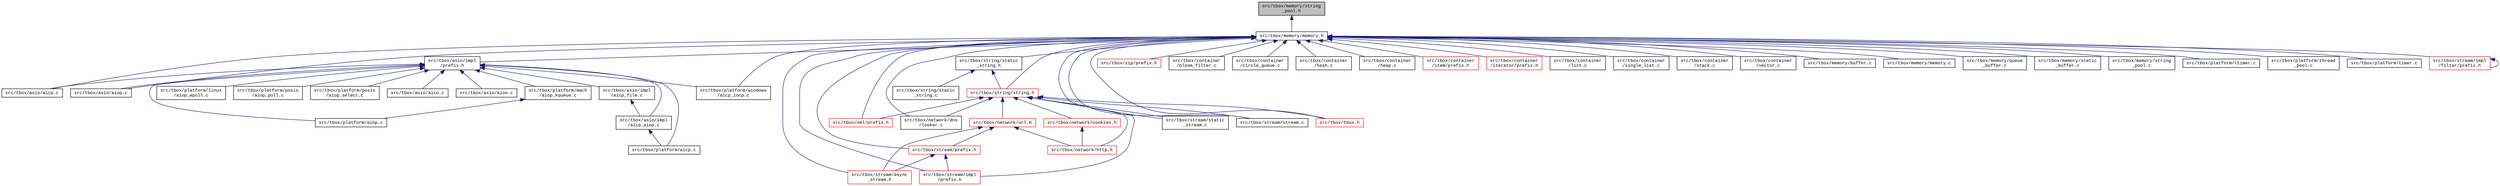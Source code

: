 digraph "src/tbox/memory/string_pool.h"
{
  edge [fontname="CourierNew",fontsize="10",labelfontname="CourierNew",labelfontsize="10"];
  node [fontname="CourierNew",fontsize="10",shape=record];
  Node1 [label="src/tbox/memory/string\l_pool.h",height=0.2,width=0.4,color="black", fillcolor="grey75", style="filled" fontcolor="black"];
  Node1 -> Node2 [dir="back",color="midnightblue",fontsize="10",style="solid"];
  Node2 [label="src/tbox/memory/memory.h",height=0.2,width=0.4,color="black", fillcolor="white", style="filled",URL="$dd/d7b/memory_2memory_8h_source.html"];
  Node2 -> Node3 [dir="back",color="midnightblue",fontsize="10",style="solid"];
  Node3 [label="src/tbox/asio/impl\l/prefix.h",height=0.2,width=0.4,color="black", fillcolor="white", style="filled",URL="$d3/d3c/asio_2impl_2prefix_8h_source.html"];
  Node3 -> Node4 [dir="back",color="midnightblue",fontsize="10",style="solid"];
  Node4 [label="src/tbox/asio/aico.c",height=0.2,width=0.4,color="black", fillcolor="white", style="filled",URL="$d5/d69/aico_8c.html"];
  Node3 -> Node5 [dir="back",color="midnightblue",fontsize="10",style="solid"];
  Node5 [label="src/tbox/asio/aicp.c",height=0.2,width=0.4,color="black", fillcolor="white", style="filled",URL="$d4/ddc/asio_2aicp_8c_source.html"];
  Node3 -> Node6 [dir="back",color="midnightblue",fontsize="10",style="solid"];
  Node6 [label="src/tbox/asio/aioo.c",height=0.2,width=0.4,color="black", fillcolor="white", style="filled",URL="$d4/d1f/asio_2aioo_8c_source.html"];
  Node3 -> Node7 [dir="back",color="midnightblue",fontsize="10",style="solid"];
  Node7 [label="src/tbox/asio/aiop.c",height=0.2,width=0.4,color="black", fillcolor="white", style="filled",URL="$da/d6e/asio_2aiop_8c_source.html"];
  Node3 -> Node8 [dir="back",color="midnightblue",fontsize="10",style="solid"];
  Node8 [label="src/tbox/asio/impl\l/aicp_aiop.c",height=0.2,width=0.4,color="black", fillcolor="white", style="filled",URL="$d1/d99/aicp__aiop_8c_source.html"];
  Node8 -> Node9 [dir="back",color="midnightblue",fontsize="10",style="solid"];
  Node9 [label="src/tbox/platform/aicp.c",height=0.2,width=0.4,color="black", fillcolor="white", style="filled",URL="$d2/d87/platform_2aicp_8c_source.html"];
  Node3 -> Node10 [dir="back",color="midnightblue",fontsize="10",style="solid"];
  Node10 [label="src/tbox/asio/impl\l/aicp_file.c",height=0.2,width=0.4,color="black", fillcolor="white", style="filled",URL="$dd/d7a/aicp__file_8c.html"];
  Node10 -> Node8 [dir="back",color="midnightblue",fontsize="10",style="solid"];
  Node3 -> Node9 [dir="back",color="midnightblue",fontsize="10",style="solid"];
  Node3 -> Node11 [dir="back",color="midnightblue",fontsize="10",style="solid"];
  Node11 [label="src/tbox/platform/aiop.c",height=0.2,width=0.4,color="black", fillcolor="white", style="filled",URL="$de/dd3/platform_2aiop_8c_source.html"];
  Node3 -> Node12 [dir="back",color="midnightblue",fontsize="10",style="solid"];
  Node12 [label="src/tbox/platform/mach\l/aiop_kqueue.c",height=0.2,width=0.4,color="black", fillcolor="white", style="filled",URL="$d1/d2a/aiop__kqueue_8c.html"];
  Node12 -> Node11 [dir="back",color="midnightblue",fontsize="10",style="solid"];
  Node3 -> Node13 [dir="back",color="midnightblue",fontsize="10",style="solid"];
  Node13 [label="src/tbox/platform/linux\l/aiop_epoll.c",height=0.2,width=0.4,color="black", fillcolor="white", style="filled",URL="$d3/de0/aiop__epoll_8c.html"];
  Node3 -> Node14 [dir="back",color="midnightblue",fontsize="10",style="solid"];
  Node14 [label="src/tbox/platform/posix\l/aiop_poll.c",height=0.2,width=0.4,color="black", fillcolor="white", style="filled",URL="$d7/dbe/aiop__poll_8c.html"];
  Node3 -> Node15 [dir="back",color="midnightblue",fontsize="10",style="solid"];
  Node15 [label="src/tbox/platform/posix\l/aiop_select.c",height=0.2,width=0.4,color="black", fillcolor="white", style="filled",URL="$d9/d43/aiop__select_8c.html"];
  Node3 -> Node16 [dir="back",color="midnightblue",fontsize="10",style="solid"];
  Node16 [label="src/tbox/platform/windows\l/aicp_iocp.c",height=0.2,width=0.4,color="black", fillcolor="white", style="filled",URL="$da/d07/aicp__iocp_8c.html"];
  Node2 -> Node5 [dir="back",color="midnightblue",fontsize="10",style="solid"];
  Node2 -> Node7 [dir="back",color="midnightblue",fontsize="10",style="solid"];
  Node2 -> Node17 [dir="back",color="midnightblue",fontsize="10",style="solid"];
  Node17 [label="src/tbox/string/static\l_string.h",height=0.2,width=0.4,color="black", fillcolor="white", style="filled",URL="$df/dcf/static__string_8h.html"];
  Node17 -> Node18 [dir="back",color="midnightblue",fontsize="10",style="solid"];
  Node18 [label="src/tbox/string/string.h",height=0.2,width=0.4,color="red", fillcolor="white", style="filled",URL="$d8/d2b/string_2string_8h_source.html"];
  Node18 -> Node19 [dir="back",color="midnightblue",fontsize="10",style="solid"];
  Node19 [label="src/tbox/network/cookies.h",height=0.2,width=0.4,color="red", fillcolor="white", style="filled",URL="$da/dea/cookies_8h.html"];
  Node19 -> Node20 [dir="back",color="midnightblue",fontsize="10",style="solid"];
  Node20 [label="src/tbox/network/http.h",height=0.2,width=0.4,color="red", fillcolor="white", style="filled",URL="$d0/ded/network_2http_8h_source.html"];
  Node18 -> Node21 [dir="back",color="midnightblue",fontsize="10",style="solid"];
  Node21 [label="src/tbox/network/url.h",height=0.2,width=0.4,color="red", fillcolor="white", style="filled",URL="$d9/d0e/network_2url_8h_source.html"];
  Node21 -> Node20 [dir="back",color="midnightblue",fontsize="10",style="solid"];
  Node21 -> Node22 [dir="back",color="midnightblue",fontsize="10",style="solid"];
  Node22 [label="src/tbox/stream/prefix.h",height=0.2,width=0.4,color="red", fillcolor="white", style="filled",URL="$d2/dd0/stream_2prefix_8h_source.html"];
  Node22 -> Node23 [dir="back",color="midnightblue",fontsize="10",style="solid"];
  Node23 [label="src/tbox/stream/async\l_stream.h",height=0.2,width=0.4,color="red", fillcolor="white", style="filled",URL="$d0/d4d/async__stream_8h.html"];
  Node22 -> Node24 [dir="back",color="midnightblue",fontsize="10",style="solid"];
  Node24 [label="src/tbox/stream/impl\l/prefix.h",height=0.2,width=0.4,color="red", fillcolor="white", style="filled",URL="$dc/dd3/stream_2impl_2prefix_8h_source.html"];
  Node21 -> Node23 [dir="back",color="midnightblue",fontsize="10",style="solid"];
  Node18 -> Node20 [dir="back",color="midnightblue",fontsize="10",style="solid"];
  Node18 -> Node25 [dir="back",color="midnightblue",fontsize="10",style="solid"];
  Node25 [label="src/tbox/xml/prefix.h",height=0.2,width=0.4,color="red", fillcolor="white", style="filled",URL="$d1/d9b/xml_2prefix_8h_source.html"];
  Node18 -> Node26 [dir="back",color="midnightblue",fontsize="10",style="solid"];
  Node26 [label="src/tbox/network/dns\l/looker.c",height=0.2,width=0.4,color="black", fillcolor="white", style="filled",URL="$d8/d79/looker_8c.html"];
  Node18 -> Node24 [dir="back",color="midnightblue",fontsize="10",style="solid"];
  Node18 -> Node27 [dir="back",color="midnightblue",fontsize="10",style="solid"];
  Node27 [label="src/tbox/stream/static\l_stream.c",height=0.2,width=0.4,color="black", fillcolor="white", style="filled",URL="$df/d8a/static__stream_8c.html"];
  Node18 -> Node28 [dir="back",color="midnightblue",fontsize="10",style="solid"];
  Node28 [label="src/tbox/stream/stream.c",height=0.2,width=0.4,color="black", fillcolor="white", style="filled",URL="$d8/d4d/stream_8c.html"];
  Node18 -> Node29 [dir="back",color="midnightblue",fontsize="10",style="solid"];
  Node29 [label="src/tbox/tbox.h",height=0.2,width=0.4,color="red", fillcolor="white", style="filled",URL="$da/dec/tbox_8h.html"];
  Node17 -> Node30 [dir="back",color="midnightblue",fontsize="10",style="solid"];
  Node30 [label="src/tbox/string/static\l_string.c",height=0.2,width=0.4,color="black", fillcolor="white", style="filled",URL="$db/d55/static__string_8c.html"];
  Node2 -> Node18 [dir="back",color="midnightblue",fontsize="10",style="solid"];
  Node2 -> Node22 [dir="back",color="midnightblue",fontsize="10",style="solid"];
  Node2 -> Node31 [dir="back",color="midnightblue",fontsize="10",style="solid"];
  Node31 [label="src/tbox/zip/prefix.h",height=0.2,width=0.4,color="red", fillcolor="white", style="filled",URL="$d0/d9e/zip_2prefix_8h_source.html"];
  Node2 -> Node23 [dir="back",color="midnightblue",fontsize="10",style="solid"];
  Node2 -> Node32 [dir="back",color="midnightblue",fontsize="10",style="solid"];
  Node32 [label="src/tbox/container\l/bloom_filter.c",height=0.2,width=0.4,color="black", fillcolor="white", style="filled",URL="$dc/d02/bloom__filter_8c.html"];
  Node2 -> Node33 [dir="back",color="midnightblue",fontsize="10",style="solid"];
  Node33 [label="src/tbox/container\l/circle_queue.c",height=0.2,width=0.4,color="black", fillcolor="white", style="filled",URL="$da/d7e/circle__queue_8c.html"];
  Node2 -> Node34 [dir="back",color="midnightblue",fontsize="10",style="solid"];
  Node34 [label="src/tbox/container\l/hash.c",height=0.2,width=0.4,color="black", fillcolor="white", style="filled",URL="$d1/d04/hash_8c_source.html"];
  Node2 -> Node35 [dir="back",color="midnightblue",fontsize="10",style="solid"];
  Node35 [label="src/tbox/container\l/heap.c",height=0.2,width=0.4,color="black", fillcolor="white", style="filled",URL="$d2/d29/heap_8c.html"];
  Node2 -> Node36 [dir="back",color="midnightblue",fontsize="10",style="solid"];
  Node36 [label="src/tbox/container\l/item/prefix.h",height=0.2,width=0.4,color="red", fillcolor="white", style="filled",URL="$df/d6e/container_2item_2prefix_8h_source.html"];
  Node2 -> Node25 [dir="back",color="midnightblue",fontsize="10",style="solid"];
  Node2 -> Node37 [dir="back",color="midnightblue",fontsize="10",style="solid"];
  Node37 [label="src/tbox/container\l/iterator/prefix.h",height=0.2,width=0.4,color="red", fillcolor="white", style="filled",URL="$d1/d81/container_2iterator_2prefix_8h_source.html"];
  Node2 -> Node38 [dir="back",color="midnightblue",fontsize="10",style="solid"];
  Node38 [label="src/tbox/container\l/list.c",height=0.2,width=0.4,color="black", fillcolor="white", style="filled",URL="$d7/d40/list_8c.html"];
  Node2 -> Node39 [dir="back",color="midnightblue",fontsize="10",style="solid"];
  Node39 [label="src/tbox/container\l/single_list.c",height=0.2,width=0.4,color="black", fillcolor="white", style="filled",URL="$d6/dc3/single__list_8c.html"];
  Node2 -> Node40 [dir="back",color="midnightblue",fontsize="10",style="solid"];
  Node40 [label="src/tbox/container\l/stack.c",height=0.2,width=0.4,color="black", fillcolor="white", style="filled",URL="$d3/dbb/stack_8c.html"];
  Node2 -> Node41 [dir="back",color="midnightblue",fontsize="10",style="solid"];
  Node41 [label="src/tbox/container\l/vector.c",height=0.2,width=0.4,color="black", fillcolor="white", style="filled",URL="$df/dfa/vector_8c.html"];
  Node2 -> Node42 [dir="back",color="midnightblue",fontsize="10",style="solid"];
  Node42 [label="src/tbox/memory/buffer.c",height=0.2,width=0.4,color="black", fillcolor="white", style="filled",URL="$d3/d8b/buffer_8c.html"];
  Node2 -> Node43 [dir="back",color="midnightblue",fontsize="10",style="solid"];
  Node43 [label="src/tbox/memory/memory.c",height=0.2,width=0.4,color="black", fillcolor="white", style="filled",URL="$de/d30/memory_2memory_8c_source.html"];
  Node2 -> Node44 [dir="back",color="midnightblue",fontsize="10",style="solid"];
  Node44 [label="src/tbox/memory/queue\l_buffer.c",height=0.2,width=0.4,color="black", fillcolor="white", style="filled",URL="$d1/da2/queue__buffer_8c.html"];
  Node2 -> Node45 [dir="back",color="midnightblue",fontsize="10",style="solid"];
  Node45 [label="src/tbox/memory/static\l_buffer.c",height=0.2,width=0.4,color="black", fillcolor="white", style="filled",URL="$d9/db5/static__buffer_8c.html"];
  Node2 -> Node46 [dir="back",color="midnightblue",fontsize="10",style="solid"];
  Node46 [label="src/tbox/memory/string\l_pool.c",height=0.2,width=0.4,color="black", fillcolor="white", style="filled",URL="$d3/d3f/string__pool_8c.html"];
  Node2 -> Node26 [dir="back",color="midnightblue",fontsize="10",style="solid"];
  Node2 -> Node47 [dir="back",color="midnightblue",fontsize="10",style="solid"];
  Node47 [label="src/tbox/platform/ltimer.c",height=0.2,width=0.4,color="black", fillcolor="white", style="filled",URL="$d7/d10/ltimer_8c.html"];
  Node2 -> Node48 [dir="back",color="midnightblue",fontsize="10",style="solid"];
  Node48 [label="src/tbox/platform/thread\l_pool.c",height=0.2,width=0.4,color="black", fillcolor="white", style="filled",URL="$db/d84/thread__pool_8c.html"];
  Node2 -> Node49 [dir="back",color="midnightblue",fontsize="10",style="solid"];
  Node49 [label="src/tbox/platform/timer.c",height=0.2,width=0.4,color="black", fillcolor="white", style="filled",URL="$df/d41/timer_8c.html"];
  Node2 -> Node16 [dir="back",color="midnightblue",fontsize="10",style="solid"];
  Node2 -> Node24 [dir="back",color="midnightblue",fontsize="10",style="solid"];
  Node2 -> Node50 [dir="back",color="midnightblue",fontsize="10",style="solid"];
  Node50 [label="src/tbox/stream/impl\l/filter/prefix.h",height=0.2,width=0.4,color="red", fillcolor="white", style="filled",URL="$dc/d22/stream_2impl_2filter_2prefix_8h_source.html"];
  Node50 -> Node50 [dir="back",color="midnightblue",fontsize="10",style="solid"];
  Node2 -> Node27 [dir="back",color="midnightblue",fontsize="10",style="solid"];
  Node2 -> Node28 [dir="back",color="midnightblue",fontsize="10",style="solid"];
  Node2 -> Node29 [dir="back",color="midnightblue",fontsize="10",style="solid"];
}
